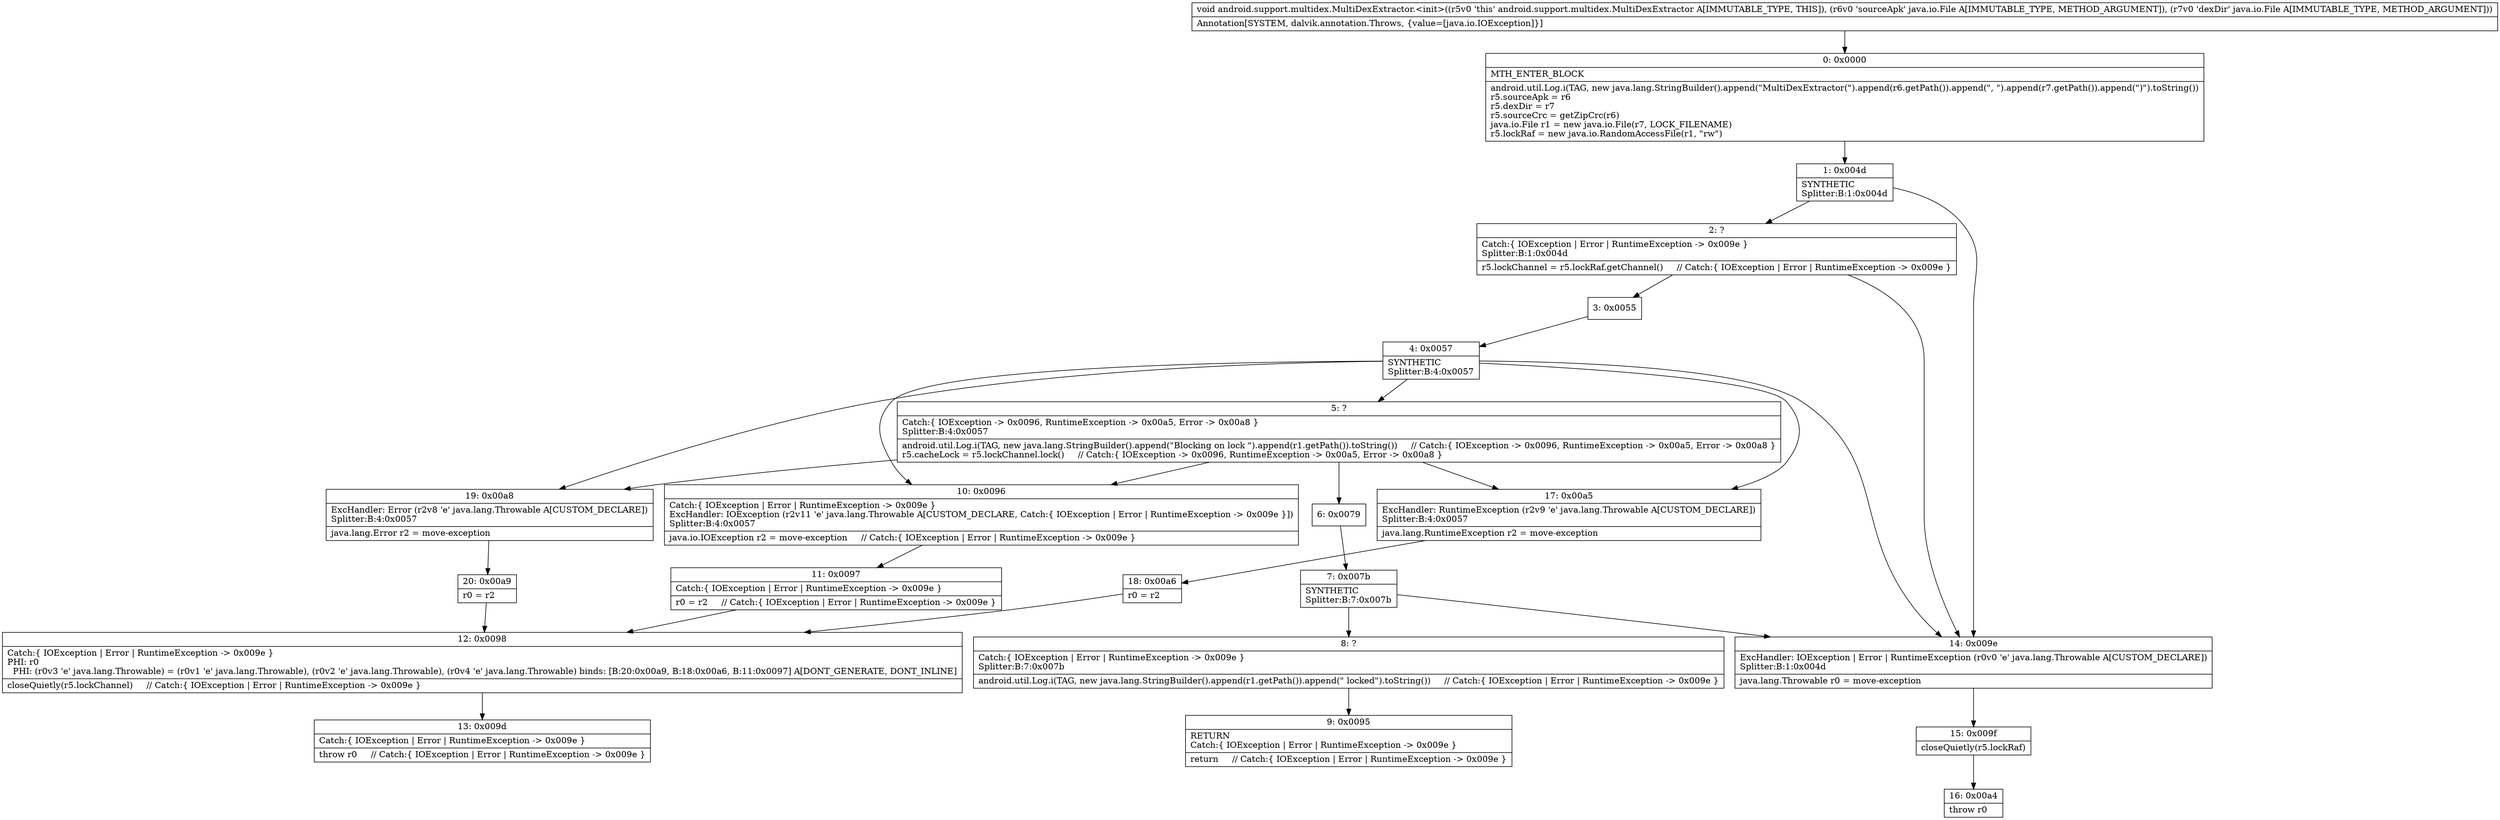 digraph "CFG forandroid.support.multidex.MultiDexExtractor.\<init\>(Ljava\/io\/File;Ljava\/io\/File;)V" {
Node_0 [shape=record,label="{0\:\ 0x0000|MTH_ENTER_BLOCK\l|android.util.Log.i(TAG, new java.lang.StringBuilder().append(\"MultiDexExtractor(\").append(r6.getPath()).append(\", \").append(r7.getPath()).append(\")\").toString())\lr5.sourceApk = r6\lr5.dexDir = r7\lr5.sourceCrc = getZipCrc(r6)\ljava.io.File r1 = new java.io.File(r7, LOCK_FILENAME)\lr5.lockRaf = new java.io.RandomAccessFile(r1, \"rw\")\l}"];
Node_1 [shape=record,label="{1\:\ 0x004d|SYNTHETIC\lSplitter:B:1:0x004d\l}"];
Node_2 [shape=record,label="{2\:\ ?|Catch:\{ IOException \| Error \| RuntimeException \-\> 0x009e \}\lSplitter:B:1:0x004d\l|r5.lockChannel = r5.lockRaf.getChannel()     \/\/ Catch:\{ IOException \| Error \| RuntimeException \-\> 0x009e \}\l}"];
Node_3 [shape=record,label="{3\:\ 0x0055}"];
Node_4 [shape=record,label="{4\:\ 0x0057|SYNTHETIC\lSplitter:B:4:0x0057\l}"];
Node_5 [shape=record,label="{5\:\ ?|Catch:\{ IOException \-\> 0x0096, RuntimeException \-\> 0x00a5, Error \-\> 0x00a8 \}\lSplitter:B:4:0x0057\l|android.util.Log.i(TAG, new java.lang.StringBuilder().append(\"Blocking on lock \").append(r1.getPath()).toString())     \/\/ Catch:\{ IOException \-\> 0x0096, RuntimeException \-\> 0x00a5, Error \-\> 0x00a8 \}\lr5.cacheLock = r5.lockChannel.lock()     \/\/ Catch:\{ IOException \-\> 0x0096, RuntimeException \-\> 0x00a5, Error \-\> 0x00a8 \}\l}"];
Node_6 [shape=record,label="{6\:\ 0x0079}"];
Node_7 [shape=record,label="{7\:\ 0x007b|SYNTHETIC\lSplitter:B:7:0x007b\l}"];
Node_8 [shape=record,label="{8\:\ ?|Catch:\{ IOException \| Error \| RuntimeException \-\> 0x009e \}\lSplitter:B:7:0x007b\l|android.util.Log.i(TAG, new java.lang.StringBuilder().append(r1.getPath()).append(\" locked\").toString())     \/\/ Catch:\{ IOException \| Error \| RuntimeException \-\> 0x009e \}\l}"];
Node_9 [shape=record,label="{9\:\ 0x0095|RETURN\lCatch:\{ IOException \| Error \| RuntimeException \-\> 0x009e \}\l|return     \/\/ Catch:\{ IOException \| Error \| RuntimeException \-\> 0x009e \}\l}"];
Node_10 [shape=record,label="{10\:\ 0x0096|Catch:\{ IOException \| Error \| RuntimeException \-\> 0x009e \}\lExcHandler: IOException (r2v11 'e' java.lang.Throwable A[CUSTOM_DECLARE, Catch:\{ IOException \| Error \| RuntimeException \-\> 0x009e \}])\lSplitter:B:4:0x0057\l|java.io.IOException r2 = move\-exception     \/\/ Catch:\{ IOException \| Error \| RuntimeException \-\> 0x009e \}\l}"];
Node_11 [shape=record,label="{11\:\ 0x0097|Catch:\{ IOException \| Error \| RuntimeException \-\> 0x009e \}\l|r0 = r2     \/\/ Catch:\{ IOException \| Error \| RuntimeException \-\> 0x009e \}\l}"];
Node_12 [shape=record,label="{12\:\ 0x0098|Catch:\{ IOException \| Error \| RuntimeException \-\> 0x009e \}\lPHI: r0 \l  PHI: (r0v3 'e' java.lang.Throwable) = (r0v1 'e' java.lang.Throwable), (r0v2 'e' java.lang.Throwable), (r0v4 'e' java.lang.Throwable) binds: [B:20:0x00a9, B:18:0x00a6, B:11:0x0097] A[DONT_GENERATE, DONT_INLINE]\l|closeQuietly(r5.lockChannel)     \/\/ Catch:\{ IOException \| Error \| RuntimeException \-\> 0x009e \}\l}"];
Node_13 [shape=record,label="{13\:\ 0x009d|Catch:\{ IOException \| Error \| RuntimeException \-\> 0x009e \}\l|throw r0     \/\/ Catch:\{ IOException \| Error \| RuntimeException \-\> 0x009e \}\l}"];
Node_14 [shape=record,label="{14\:\ 0x009e|ExcHandler: IOException \| Error \| RuntimeException (r0v0 'e' java.lang.Throwable A[CUSTOM_DECLARE])\lSplitter:B:1:0x004d\l|java.lang.Throwable r0 = move\-exception\l}"];
Node_15 [shape=record,label="{15\:\ 0x009f|closeQuietly(r5.lockRaf)\l}"];
Node_16 [shape=record,label="{16\:\ 0x00a4|throw r0\l}"];
Node_17 [shape=record,label="{17\:\ 0x00a5|ExcHandler: RuntimeException (r2v9 'e' java.lang.Throwable A[CUSTOM_DECLARE])\lSplitter:B:4:0x0057\l|java.lang.RuntimeException r2 = move\-exception\l}"];
Node_18 [shape=record,label="{18\:\ 0x00a6|r0 = r2\l}"];
Node_19 [shape=record,label="{19\:\ 0x00a8|ExcHandler: Error (r2v8 'e' java.lang.Throwable A[CUSTOM_DECLARE])\lSplitter:B:4:0x0057\l|java.lang.Error r2 = move\-exception\l}"];
Node_20 [shape=record,label="{20\:\ 0x00a9|r0 = r2\l}"];
MethodNode[shape=record,label="{void android.support.multidex.MultiDexExtractor.\<init\>((r5v0 'this' android.support.multidex.MultiDexExtractor A[IMMUTABLE_TYPE, THIS]), (r6v0 'sourceApk' java.io.File A[IMMUTABLE_TYPE, METHOD_ARGUMENT]), (r7v0 'dexDir' java.io.File A[IMMUTABLE_TYPE, METHOD_ARGUMENT]))  | Annotation[SYSTEM, dalvik.annotation.Throws, \{value=[java.io.IOException]\}]\l}"];
MethodNode -> Node_0;
Node_0 -> Node_1;
Node_1 -> Node_2;
Node_1 -> Node_14;
Node_2 -> Node_3;
Node_2 -> Node_14;
Node_3 -> Node_4;
Node_4 -> Node_5;
Node_4 -> Node_10;
Node_4 -> Node_17;
Node_4 -> Node_19;
Node_4 -> Node_14;
Node_5 -> Node_6;
Node_5 -> Node_10;
Node_5 -> Node_17;
Node_5 -> Node_19;
Node_6 -> Node_7;
Node_7 -> Node_8;
Node_7 -> Node_14;
Node_8 -> Node_9;
Node_10 -> Node_11;
Node_11 -> Node_12;
Node_12 -> Node_13;
Node_14 -> Node_15;
Node_15 -> Node_16;
Node_17 -> Node_18;
Node_18 -> Node_12;
Node_19 -> Node_20;
Node_20 -> Node_12;
}

